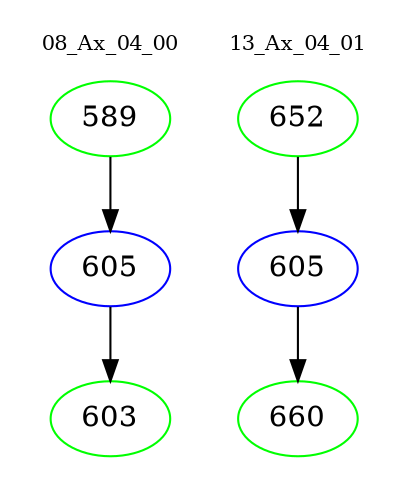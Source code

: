 digraph{
subgraph cluster_0 {
color = white
label = "08_Ax_04_00";
fontsize=10;
T0_589 [label="589", color="green"]
T0_589 -> T0_605 [color="black"]
T0_605 [label="605", color="blue"]
T0_605 -> T0_603 [color="black"]
T0_603 [label="603", color="green"]
}
subgraph cluster_1 {
color = white
label = "13_Ax_04_01";
fontsize=10;
T1_652 [label="652", color="green"]
T1_652 -> T1_605 [color="black"]
T1_605 [label="605", color="blue"]
T1_605 -> T1_660 [color="black"]
T1_660 [label="660", color="green"]
}
}
